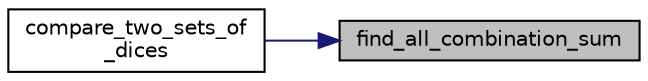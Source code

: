 digraph "find_all_combination_sum"
{
 // LATEX_PDF_SIZE
  edge [fontname="Helvetica",fontsize="10",labelfontname="Helvetica",labelfontsize="10"];
  node [fontname="Helvetica",fontsize="10",shape=record];
  rankdir="RL";
  Node1 [label="find_all_combination_sum",height=0.2,width=0.4,color="black", fillcolor="grey75", style="filled", fontcolor="black",tooltip=" "];
  Node1 -> Node2 [dir="back",color="midnightblue",fontsize="10",style="solid",fontname="Helvetica"];
  Node2 [label="compare_two_sets_of\l_dices",height=0.2,width=0.4,color="black", fillcolor="white", style="filled",URL="$dice_8h.html#a0ab806f37c5eb244da8430eaefd6c7db",tooltip=" "];
}

